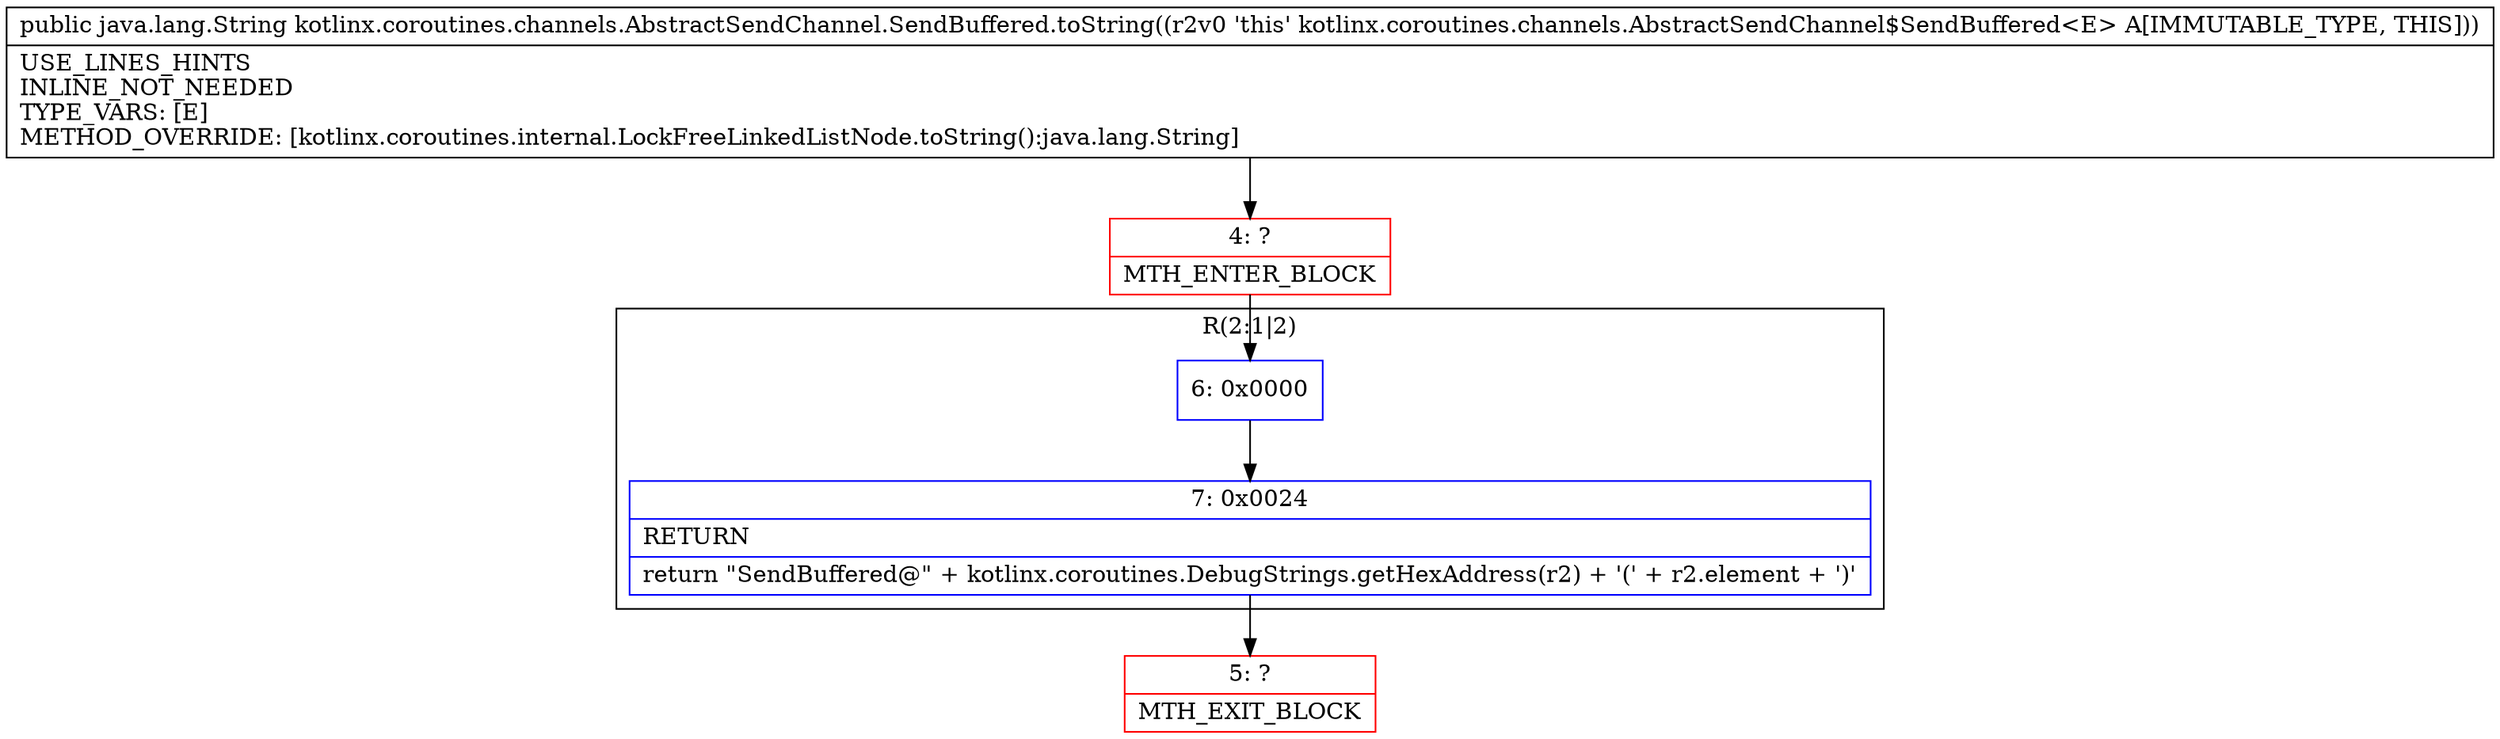 digraph "CFG forkotlinx.coroutines.channels.AbstractSendChannel.SendBuffered.toString()Ljava\/lang\/String;" {
subgraph cluster_Region_960313187 {
label = "R(2:1|2)";
node [shape=record,color=blue];
Node_6 [shape=record,label="{6\:\ 0x0000}"];
Node_7 [shape=record,label="{7\:\ 0x0024|RETURN\l|return \"SendBuffered@\" + kotlinx.coroutines.DebugStrings.getHexAddress(r2) + '(' + r2.element + ')'\l}"];
}
Node_4 [shape=record,color=red,label="{4\:\ ?|MTH_ENTER_BLOCK\l}"];
Node_5 [shape=record,color=red,label="{5\:\ ?|MTH_EXIT_BLOCK\l}"];
MethodNode[shape=record,label="{public java.lang.String kotlinx.coroutines.channels.AbstractSendChannel.SendBuffered.toString((r2v0 'this' kotlinx.coroutines.channels.AbstractSendChannel$SendBuffered\<E\> A[IMMUTABLE_TYPE, THIS]))  | USE_LINES_HINTS\lINLINE_NOT_NEEDED\lTYPE_VARS: [E]\lMETHOD_OVERRIDE: [kotlinx.coroutines.internal.LockFreeLinkedListNode.toString():java.lang.String]\l}"];
MethodNode -> Node_4;Node_6 -> Node_7;
Node_7 -> Node_5;
Node_4 -> Node_6;
}

